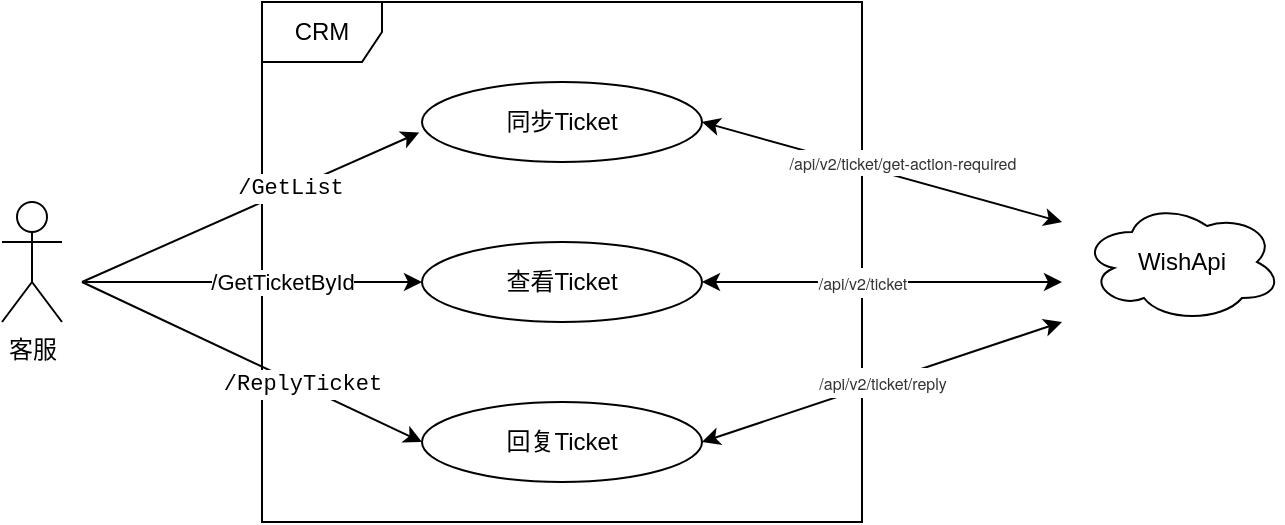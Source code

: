 <mxfile version="14.9.6" type="github">
  <diagram id="P5vvauywJQr7UctGE28Q" name="第 1 页">
    <mxGraphModel dx="810" dy="435" grid="1" gridSize="10" guides="1" tooltips="1" connect="1" arrows="1" fold="1" page="1" pageScale="1" pageWidth="827" pageHeight="1169" math="0" shadow="0">
      <root>
        <mxCell id="0" />
        <mxCell id="1" parent="0" />
        <mxCell id="CsEDw-_Nd-4ZD7dhoMD--1" value="客服" style="shape=umlActor;verticalLabelPosition=bottom;verticalAlign=top;html=1;outlineConnect=0;" vertex="1" parent="1">
          <mxGeometry x="150" y="210" width="30" height="60" as="geometry" />
        </mxCell>
        <mxCell id="CsEDw-_Nd-4ZD7dhoMD--5" value="CRM" style="shape=umlFrame;whiteSpace=wrap;html=1;" vertex="1" parent="1">
          <mxGeometry x="280" y="110" width="300" height="260" as="geometry" />
        </mxCell>
        <mxCell id="CsEDw-_Nd-4ZD7dhoMD--6" value="WishApi" style="ellipse;shape=cloud;whiteSpace=wrap;html=1;align=center;" vertex="1" parent="1">
          <mxGeometry x="690" y="210" width="100" height="60" as="geometry" />
        </mxCell>
        <mxCell id="CsEDw-_Nd-4ZD7dhoMD--7" value="同步Ticket" style="ellipse;whiteSpace=wrap;html=1;" vertex="1" parent="1">
          <mxGeometry x="360" y="150" width="140" height="40" as="geometry" />
        </mxCell>
        <mxCell id="CsEDw-_Nd-4ZD7dhoMD--10" value="查看Ticket" style="ellipse;whiteSpace=wrap;html=1;" vertex="1" parent="1">
          <mxGeometry x="360" y="230" width="140" height="40" as="geometry" />
        </mxCell>
        <mxCell id="CsEDw-_Nd-4ZD7dhoMD--11" value="回复Ticket" style="ellipse;whiteSpace=wrap;html=1;" vertex="1" parent="1">
          <mxGeometry x="360" y="310" width="140" height="40" as="geometry" />
        </mxCell>
        <mxCell id="CsEDw-_Nd-4ZD7dhoMD--19" value="" style="endArrow=classic;html=1;entryX=-0.01;entryY=0.632;entryDx=0;entryDy=0;entryPerimeter=0;" edge="1" parent="1" target="CsEDw-_Nd-4ZD7dhoMD--7">
          <mxGeometry width="50" height="50" relative="1" as="geometry">
            <mxPoint x="190" y="250" as="sourcePoint" />
            <mxPoint x="250" y="190" as="targetPoint" />
          </mxGeometry>
        </mxCell>
        <mxCell id="CsEDw-_Nd-4ZD7dhoMD--23" value="&lt;font face=&quot;consolas, lucida console, courier new, monospace&quot;&gt;&lt;span style=&quot;font-size: 11px&quot;&gt;/GetList&lt;/span&gt;&lt;/font&gt;" style="edgeLabel;html=1;align=center;verticalAlign=middle;resizable=0;points=[];" vertex="1" connectable="0" parent="CsEDw-_Nd-4ZD7dhoMD--19">
          <mxGeometry x="0.231" y="1" relative="1" as="geometry">
            <mxPoint as="offset" />
          </mxGeometry>
        </mxCell>
        <mxCell id="CsEDw-_Nd-4ZD7dhoMD--20" value="" style="endArrow=classic;html=1;entryX=0;entryY=0.5;entryDx=0;entryDy=0;" edge="1" parent="1" target="CsEDw-_Nd-4ZD7dhoMD--10">
          <mxGeometry width="50" height="50" relative="1" as="geometry">
            <mxPoint x="190" y="250" as="sourcePoint" />
            <mxPoint x="368.6" y="185.28" as="targetPoint" />
          </mxGeometry>
        </mxCell>
        <mxCell id="CsEDw-_Nd-4ZD7dhoMD--24" value="/GetTicketById" style="edgeLabel;html=1;align=center;verticalAlign=middle;resizable=0;points=[];" vertex="1" connectable="0" parent="CsEDw-_Nd-4ZD7dhoMD--20">
          <mxGeometry x="-0.193" y="1" relative="1" as="geometry">
            <mxPoint x="31" y="1" as="offset" />
          </mxGeometry>
        </mxCell>
        <mxCell id="CsEDw-_Nd-4ZD7dhoMD--21" value="" style="endArrow=classic;html=1;entryX=0;entryY=0.5;entryDx=0;entryDy=0;" edge="1" parent="1" target="CsEDw-_Nd-4ZD7dhoMD--11">
          <mxGeometry width="50" height="50" relative="1" as="geometry">
            <mxPoint x="190" y="250" as="sourcePoint" />
            <mxPoint x="370" y="260" as="targetPoint" />
          </mxGeometry>
        </mxCell>
        <mxCell id="CsEDw-_Nd-4ZD7dhoMD--25" value="&lt;div style=&quot;text-align: left&quot;&gt;&lt;font face=&quot;consolas, lucida console, courier new, monospace&quot;&gt;&lt;span style=&quot;font-size: 11px&quot;&gt;/ReplyTicket&lt;/span&gt;&lt;/font&gt;&lt;br&gt;&lt;/div&gt;" style="edgeLabel;html=1;align=center;verticalAlign=middle;resizable=0;points=[];" vertex="1" connectable="0" parent="CsEDw-_Nd-4ZD7dhoMD--21">
          <mxGeometry x="-0.144" y="2" relative="1" as="geometry">
            <mxPoint x="36" y="18" as="offset" />
          </mxGeometry>
        </mxCell>
        <mxCell id="CsEDw-_Nd-4ZD7dhoMD--26" value="" style="endArrow=classic;startArrow=classic;html=1;exitX=1;exitY=0.5;exitDx=0;exitDy=0;" edge="1" parent="1" source="CsEDw-_Nd-4ZD7dhoMD--7">
          <mxGeometry width="50" height="50" relative="1" as="geometry">
            <mxPoint x="500" y="220" as="sourcePoint" />
            <mxPoint x="680" y="220" as="targetPoint" />
          </mxGeometry>
        </mxCell>
        <mxCell id="CsEDw-_Nd-4ZD7dhoMD--29" value="&lt;span style=&quot;color: rgb(51 , 51 , 51) ; font-family: &amp;#34;helvetica neue&amp;#34; , &amp;#34;helvetica&amp;#34; , &amp;#34;arial&amp;#34; , sans-serif ; font-size: 8px&quot;&gt;/api/v2/ticket/get-action-required&lt;/span&gt;" style="edgeLabel;html=1;align=center;verticalAlign=middle;resizable=0;points=[];" vertex="1" connectable="0" parent="CsEDw-_Nd-4ZD7dhoMD--26">
          <mxGeometry x="-0.207" y="1" relative="1" as="geometry">
            <mxPoint x="28" y="1" as="offset" />
          </mxGeometry>
        </mxCell>
        <mxCell id="CsEDw-_Nd-4ZD7dhoMD--27" value="" style="endArrow=classic;startArrow=classic;html=1;exitX=1;exitY=0.5;exitDx=0;exitDy=0;" edge="1" parent="1" source="CsEDw-_Nd-4ZD7dhoMD--10">
          <mxGeometry width="50" height="50" relative="1" as="geometry">
            <mxPoint x="510" y="180" as="sourcePoint" />
            <mxPoint x="680" y="250" as="targetPoint" />
          </mxGeometry>
        </mxCell>
        <mxCell id="CsEDw-_Nd-4ZD7dhoMD--30" value="&lt;span style=&quot;color: rgb(51 , 51 , 51) ; font-family: &amp;#34;helvetica neue&amp;#34; , &amp;#34;helvetica&amp;#34; , &amp;#34;arial&amp;#34; , sans-serif&quot;&gt;&lt;font style=&quot;font-size: 8px&quot;&gt;/api/v2/ticket&lt;/font&gt;&lt;/span&gt;" style="edgeLabel;html=1;align=center;verticalAlign=middle;resizable=0;points=[];" vertex="1" connectable="0" parent="CsEDw-_Nd-4ZD7dhoMD--27">
          <mxGeometry x="-0.279" relative="1" as="geometry">
            <mxPoint x="15" as="offset" />
          </mxGeometry>
        </mxCell>
        <mxCell id="CsEDw-_Nd-4ZD7dhoMD--28" value="" style="endArrow=classic;startArrow=classic;html=1;exitX=1;exitY=0.5;exitDx=0;exitDy=0;" edge="1" parent="1">
          <mxGeometry width="50" height="50" relative="1" as="geometry">
            <mxPoint x="500" y="330" as="sourcePoint" />
            <mxPoint x="680" y="270" as="targetPoint" />
          </mxGeometry>
        </mxCell>
        <mxCell id="CsEDw-_Nd-4ZD7dhoMD--31" value="&lt;span style=&quot;color: rgb(51 , 51 , 51) ; font-family: &amp;#34;helvetica neue&amp;#34; , &amp;#34;helvetica&amp;#34; , &amp;#34;arial&amp;#34; , sans-serif&quot;&gt;&lt;font style=&quot;font-size: 8px&quot;&gt;/api/v2/ticket/reply&lt;/font&gt;&lt;/span&gt;" style="edgeLabel;html=1;align=center;verticalAlign=middle;resizable=0;points=[];" vertex="1" connectable="0" parent="CsEDw-_Nd-4ZD7dhoMD--28">
          <mxGeometry x="0.13" y="-1" relative="1" as="geometry">
            <mxPoint x="-12" y="3" as="offset" />
          </mxGeometry>
        </mxCell>
      </root>
    </mxGraphModel>
  </diagram>
</mxfile>

